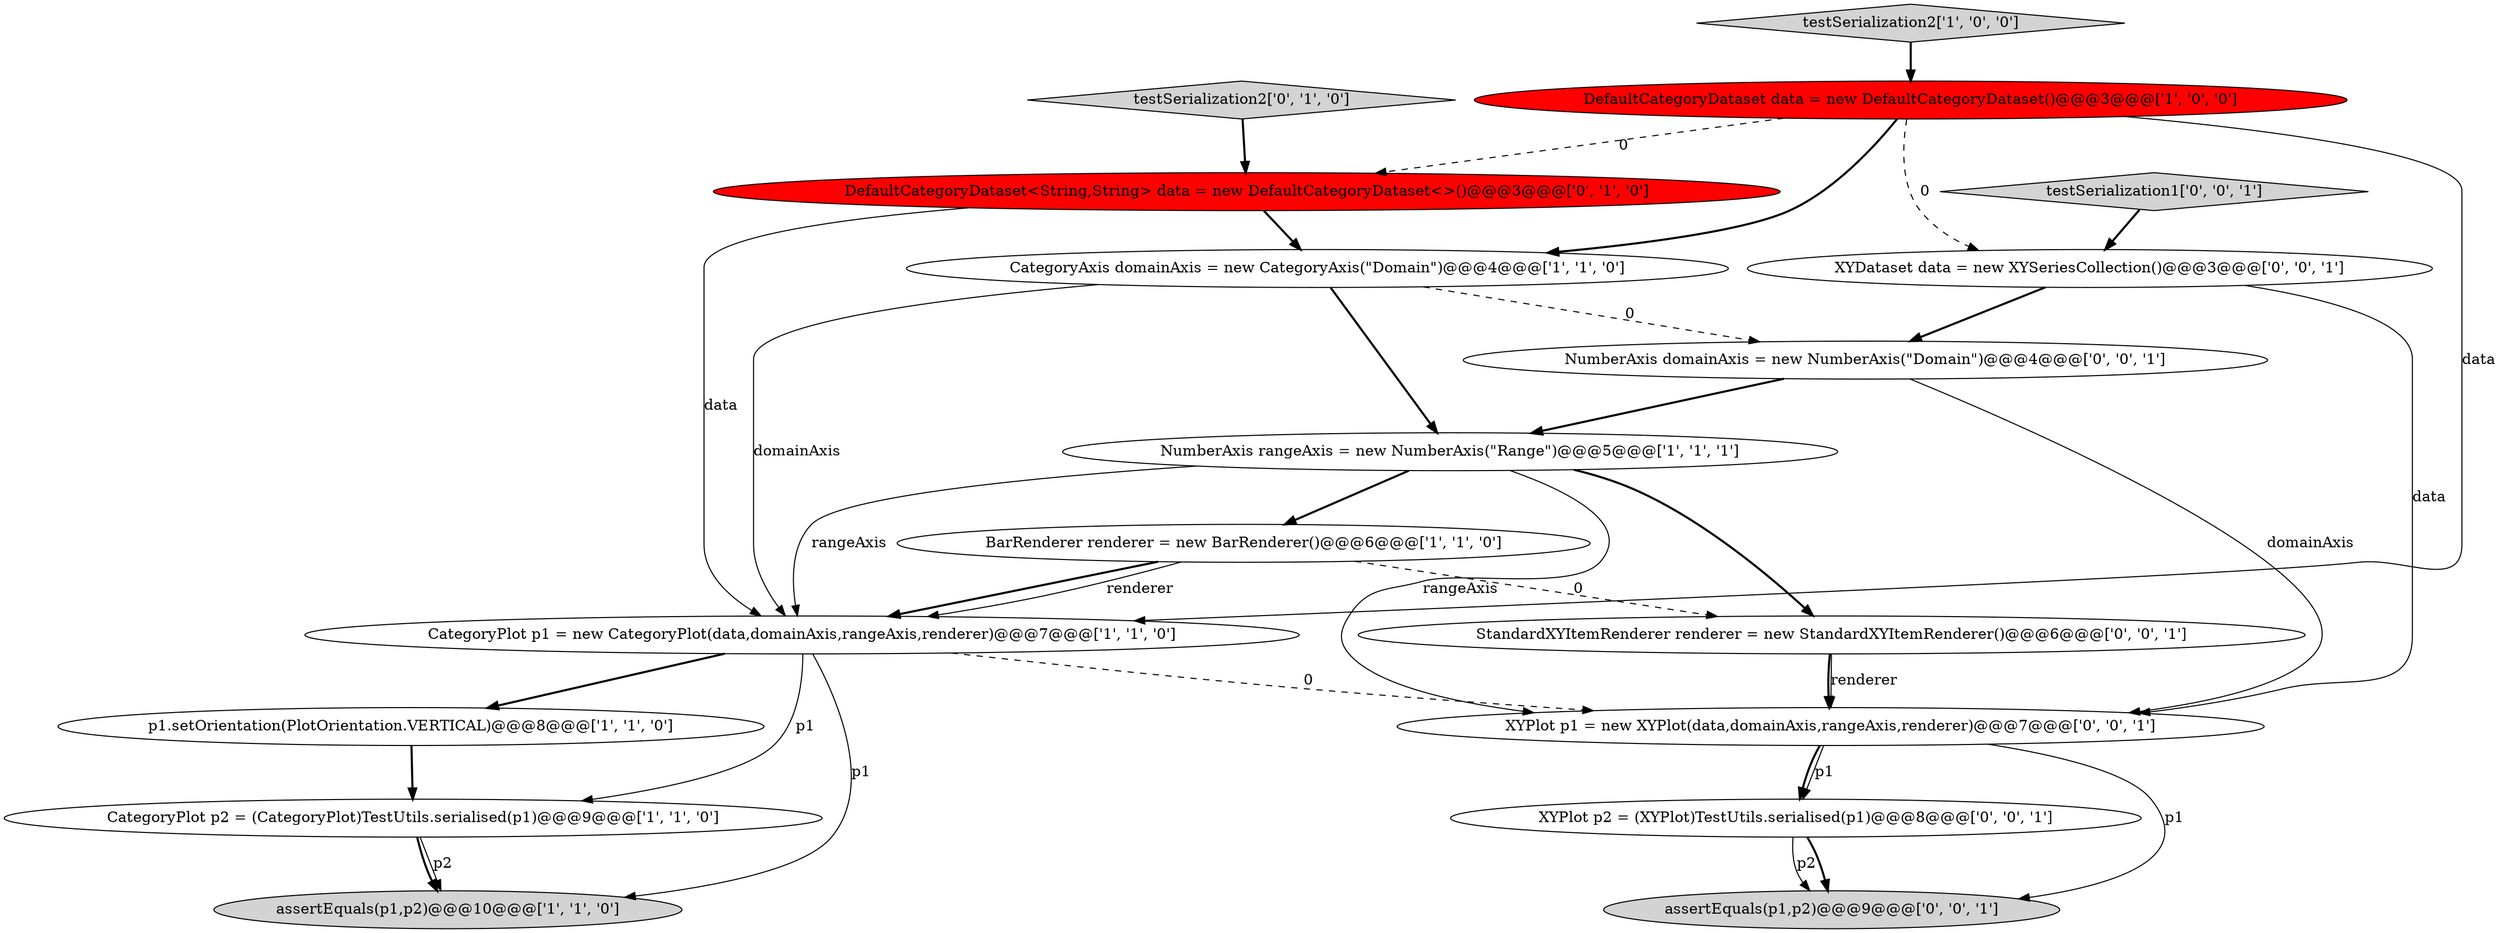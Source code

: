 digraph {
8 [style = filled, label = "BarRenderer renderer = new BarRenderer()@@@6@@@['1', '1', '0']", fillcolor = white, shape = ellipse image = "AAA0AAABBB1BBB"];
12 [style = filled, label = "assertEquals(p1,p2)@@@9@@@['0', '0', '1']", fillcolor = lightgray, shape = ellipse image = "AAA0AAABBB3BBB"];
14 [style = filled, label = "XYDataset data = new XYSeriesCollection()@@@3@@@['0', '0', '1']", fillcolor = white, shape = ellipse image = "AAA0AAABBB3BBB"];
4 [style = filled, label = "CategoryAxis domainAxis = new CategoryAxis(\"Domain\")@@@4@@@['1', '1', '0']", fillcolor = white, shape = ellipse image = "AAA0AAABBB1BBB"];
16 [style = filled, label = "NumberAxis domainAxis = new NumberAxis(\"Domain\")@@@4@@@['0', '0', '1']", fillcolor = white, shape = ellipse image = "AAA0AAABBB3BBB"];
17 [style = filled, label = "StandardXYItemRenderer renderer = new StandardXYItemRenderer()@@@6@@@['0', '0', '1']", fillcolor = white, shape = ellipse image = "AAA0AAABBB3BBB"];
1 [style = filled, label = "CategoryPlot p2 = (CategoryPlot)TestUtils.serialised(p1)@@@9@@@['1', '1', '0']", fillcolor = white, shape = ellipse image = "AAA0AAABBB1BBB"];
13 [style = filled, label = "XYPlot p2 = (XYPlot)TestUtils.serialised(p1)@@@8@@@['0', '0', '1']", fillcolor = white, shape = ellipse image = "AAA0AAABBB3BBB"];
15 [style = filled, label = "XYPlot p1 = new XYPlot(data,domainAxis,rangeAxis,renderer)@@@7@@@['0', '0', '1']", fillcolor = white, shape = ellipse image = "AAA0AAABBB3BBB"];
11 [style = filled, label = "testSerialization1['0', '0', '1']", fillcolor = lightgray, shape = diamond image = "AAA0AAABBB3BBB"];
9 [style = filled, label = "DefaultCategoryDataset<String,String> data = new DefaultCategoryDataset<>()@@@3@@@['0', '1', '0']", fillcolor = red, shape = ellipse image = "AAA1AAABBB2BBB"];
7 [style = filled, label = "NumberAxis rangeAxis = new NumberAxis(\"Range\")@@@5@@@['1', '1', '1']", fillcolor = white, shape = ellipse image = "AAA0AAABBB1BBB"];
0 [style = filled, label = "p1.setOrientation(PlotOrientation.VERTICAL)@@@8@@@['1', '1', '0']", fillcolor = white, shape = ellipse image = "AAA0AAABBB1BBB"];
2 [style = filled, label = "CategoryPlot p1 = new CategoryPlot(data,domainAxis,rangeAxis,renderer)@@@7@@@['1', '1', '0']", fillcolor = white, shape = ellipse image = "AAA0AAABBB1BBB"];
10 [style = filled, label = "testSerialization2['0', '1', '0']", fillcolor = lightgray, shape = diamond image = "AAA0AAABBB2BBB"];
6 [style = filled, label = "assertEquals(p1,p2)@@@10@@@['1', '1', '0']", fillcolor = lightgray, shape = ellipse image = "AAA0AAABBB1BBB"];
5 [style = filled, label = "testSerialization2['1', '0', '0']", fillcolor = lightgray, shape = diamond image = "AAA0AAABBB1BBB"];
3 [style = filled, label = "DefaultCategoryDataset data = new DefaultCategoryDataset()@@@3@@@['1', '0', '0']", fillcolor = red, shape = ellipse image = "AAA1AAABBB1BBB"];
5->3 [style = bold, label=""];
14->16 [style = bold, label=""];
15->13 [style = bold, label=""];
7->17 [style = bold, label=""];
3->2 [style = solid, label="data"];
4->16 [style = dashed, label="0"];
11->14 [style = bold, label=""];
9->4 [style = bold, label=""];
16->7 [style = bold, label=""];
15->12 [style = solid, label="p1"];
15->13 [style = solid, label="p1"];
1->6 [style = solid, label="p2"];
7->8 [style = bold, label=""];
3->4 [style = bold, label=""];
13->12 [style = solid, label="p2"];
4->7 [style = bold, label=""];
17->15 [style = solid, label="renderer"];
2->15 [style = dashed, label="0"];
9->2 [style = solid, label="data"];
4->2 [style = solid, label="domainAxis"];
2->0 [style = bold, label=""];
1->6 [style = bold, label=""];
13->12 [style = bold, label=""];
8->2 [style = bold, label=""];
3->9 [style = dashed, label="0"];
0->1 [style = bold, label=""];
7->15 [style = solid, label="rangeAxis"];
17->15 [style = bold, label=""];
16->15 [style = solid, label="domainAxis"];
8->2 [style = solid, label="renderer"];
8->17 [style = dashed, label="0"];
10->9 [style = bold, label=""];
2->6 [style = solid, label="p1"];
3->14 [style = dashed, label="0"];
7->2 [style = solid, label="rangeAxis"];
2->1 [style = solid, label="p1"];
14->15 [style = solid, label="data"];
}
